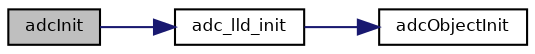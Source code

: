 digraph "adcInit"
{
  bgcolor="transparent";
  edge [fontname="Helvetica",fontsize="8",labelfontname="Helvetica",labelfontsize="8"];
  node [fontname="Helvetica",fontsize="8",shape=record];
  rankdir="LR";
  Node16 [label="adcInit",height=0.2,width=0.4,color="black", fillcolor="grey75", style="filled", fontcolor="black"];
  Node16 -> Node17 [color="midnightblue",fontsize="8",style="solid",fontname="Helvetica"];
  Node17 [label="adc_lld_init",height=0.2,width=0.4,color="black",URL="$group___a_d_c.html#ga2bfcc655059180451273682ca7e0068c",tooltip="Low level ADC driver initialization. "];
  Node17 -> Node18 [color="midnightblue",fontsize="8",style="solid",fontname="Helvetica"];
  Node18 [label="adcObjectInit",height=0.2,width=0.4,color="black",URL="$group___a_d_c.html#gac7f619e304c79c17f19221d05138d405",tooltip="Initializes the standard part of a ADCDriver structure. "];
}
